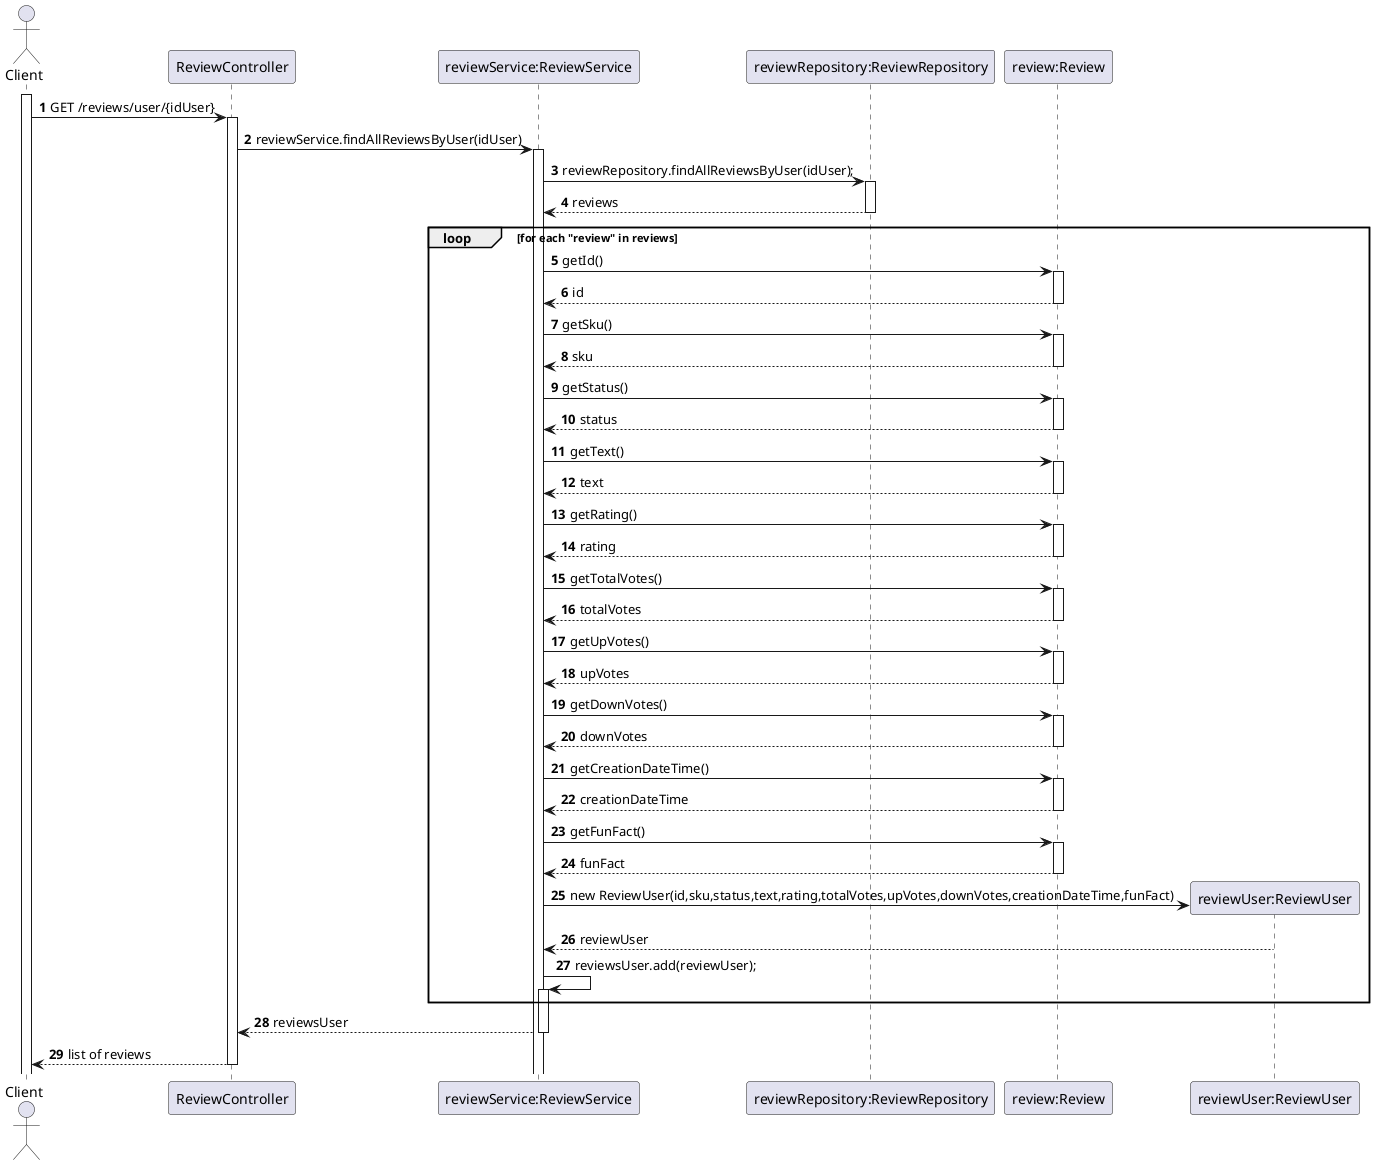 @startuml
'https://plantuml.com/sequence-diagram


autoactivate on
autonumber

actor "Client" as Client
participant "ReviewController" as Ctrl
participant "reviewService:ReviewService" as service
participant "reviewRepository:ReviewRepository" as Repo
participant "review:Review" as review
participant "reviewUser:ReviewUser" as reviewUser

activate Client

Client -> Ctrl : GET /reviews/user/{idUser}
Ctrl -> service : reviewService.findAllReviewsByUser(idUser)
service -> Repo: reviewRepository.findAllReviewsByUser(idUser);
Repo --> service: reviews
loop for each "review" in reviews
    service -> review: getId()
    review --> service: id
    service -> review: getSku()
    review --> service: sku
    service -> review: getStatus()
    review --> service: status
    service -> review: getText()
    review --> service: text
    service -> review: getRating()
    review --> service: rating
    service -> review: getTotalVotes()
    review --> service: totalVotes
    service -> review: getUpVotes()
    review --> service: upVotes
    service -> review: getDownVotes()
    review --> service: downVotes
    service -> review: getCreationDateTime()
    review --> service: creationDateTime
    service -> review: getFunFact()
    review --> service: funFact
    service -> reviewUser**: new ReviewUser(id,sku,status,text,rating,totalVotes,upVotes,downVotes,creationDateTime,funFact)
    reviewUser --> service: reviewUser
    service -> service: reviewsUser.add(reviewUser);
end loop
service --> Ctrl: reviewsUser
Ctrl --> Client: list of reviews

@enduml